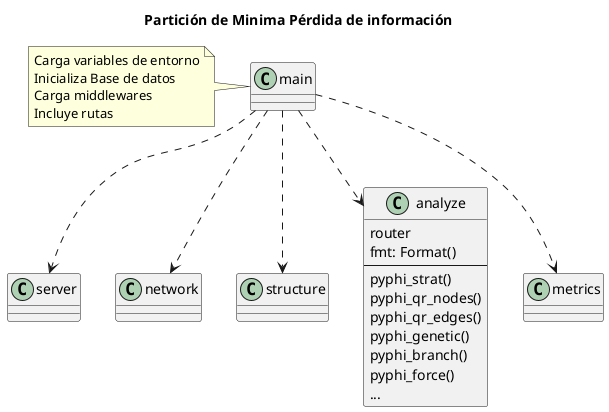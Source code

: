 @startuml ClasesAnalysisDiagram
title Partición de Minima Pérdida de información

class main {}

main ..> server
main ..> network
main ..> structure
main ..> analyze
main ..> metrics


' Clases de aplicación

class server {}
class network {}
class structure {}
class analyze {
    router
    fmt: Format()
    ---
    pyphi_strat()
    pyphi_qr_nodes()
    pyphi_qr_edges()
    pyphi_genetic()
    pyphi_branch()
    pyphi_force()
    ...
}
class metrics {}


note left of main
    Carga variables de entorno
    Inicializa Base de datos
    Carga middlewares
    Incluye rutas
end note